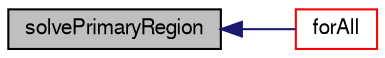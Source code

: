digraph "solvePrimaryRegion"
{
  bgcolor="transparent";
  edge [fontname="FreeSans",fontsize="10",labelfontname="FreeSans",labelfontsize="10"];
  node [fontname="FreeSans",fontsize="10",shape=record];
  rankdir="LR";
  Node32 [label="solvePrimaryRegion",height=0.2,width=0.4,color="black", fillcolor="grey75", style="filled", fontcolor="black"];
  Node32 -> Node33 [dir="back",color="midnightblue",fontsize="10",style="solid",fontname="FreeSans"];
  Node33 [label="forAll",height=0.2,width=0.4,color="red",URL="$a38978.html#a10c29c5a8ec21260e2867f83e0bbd2b6"];
}
